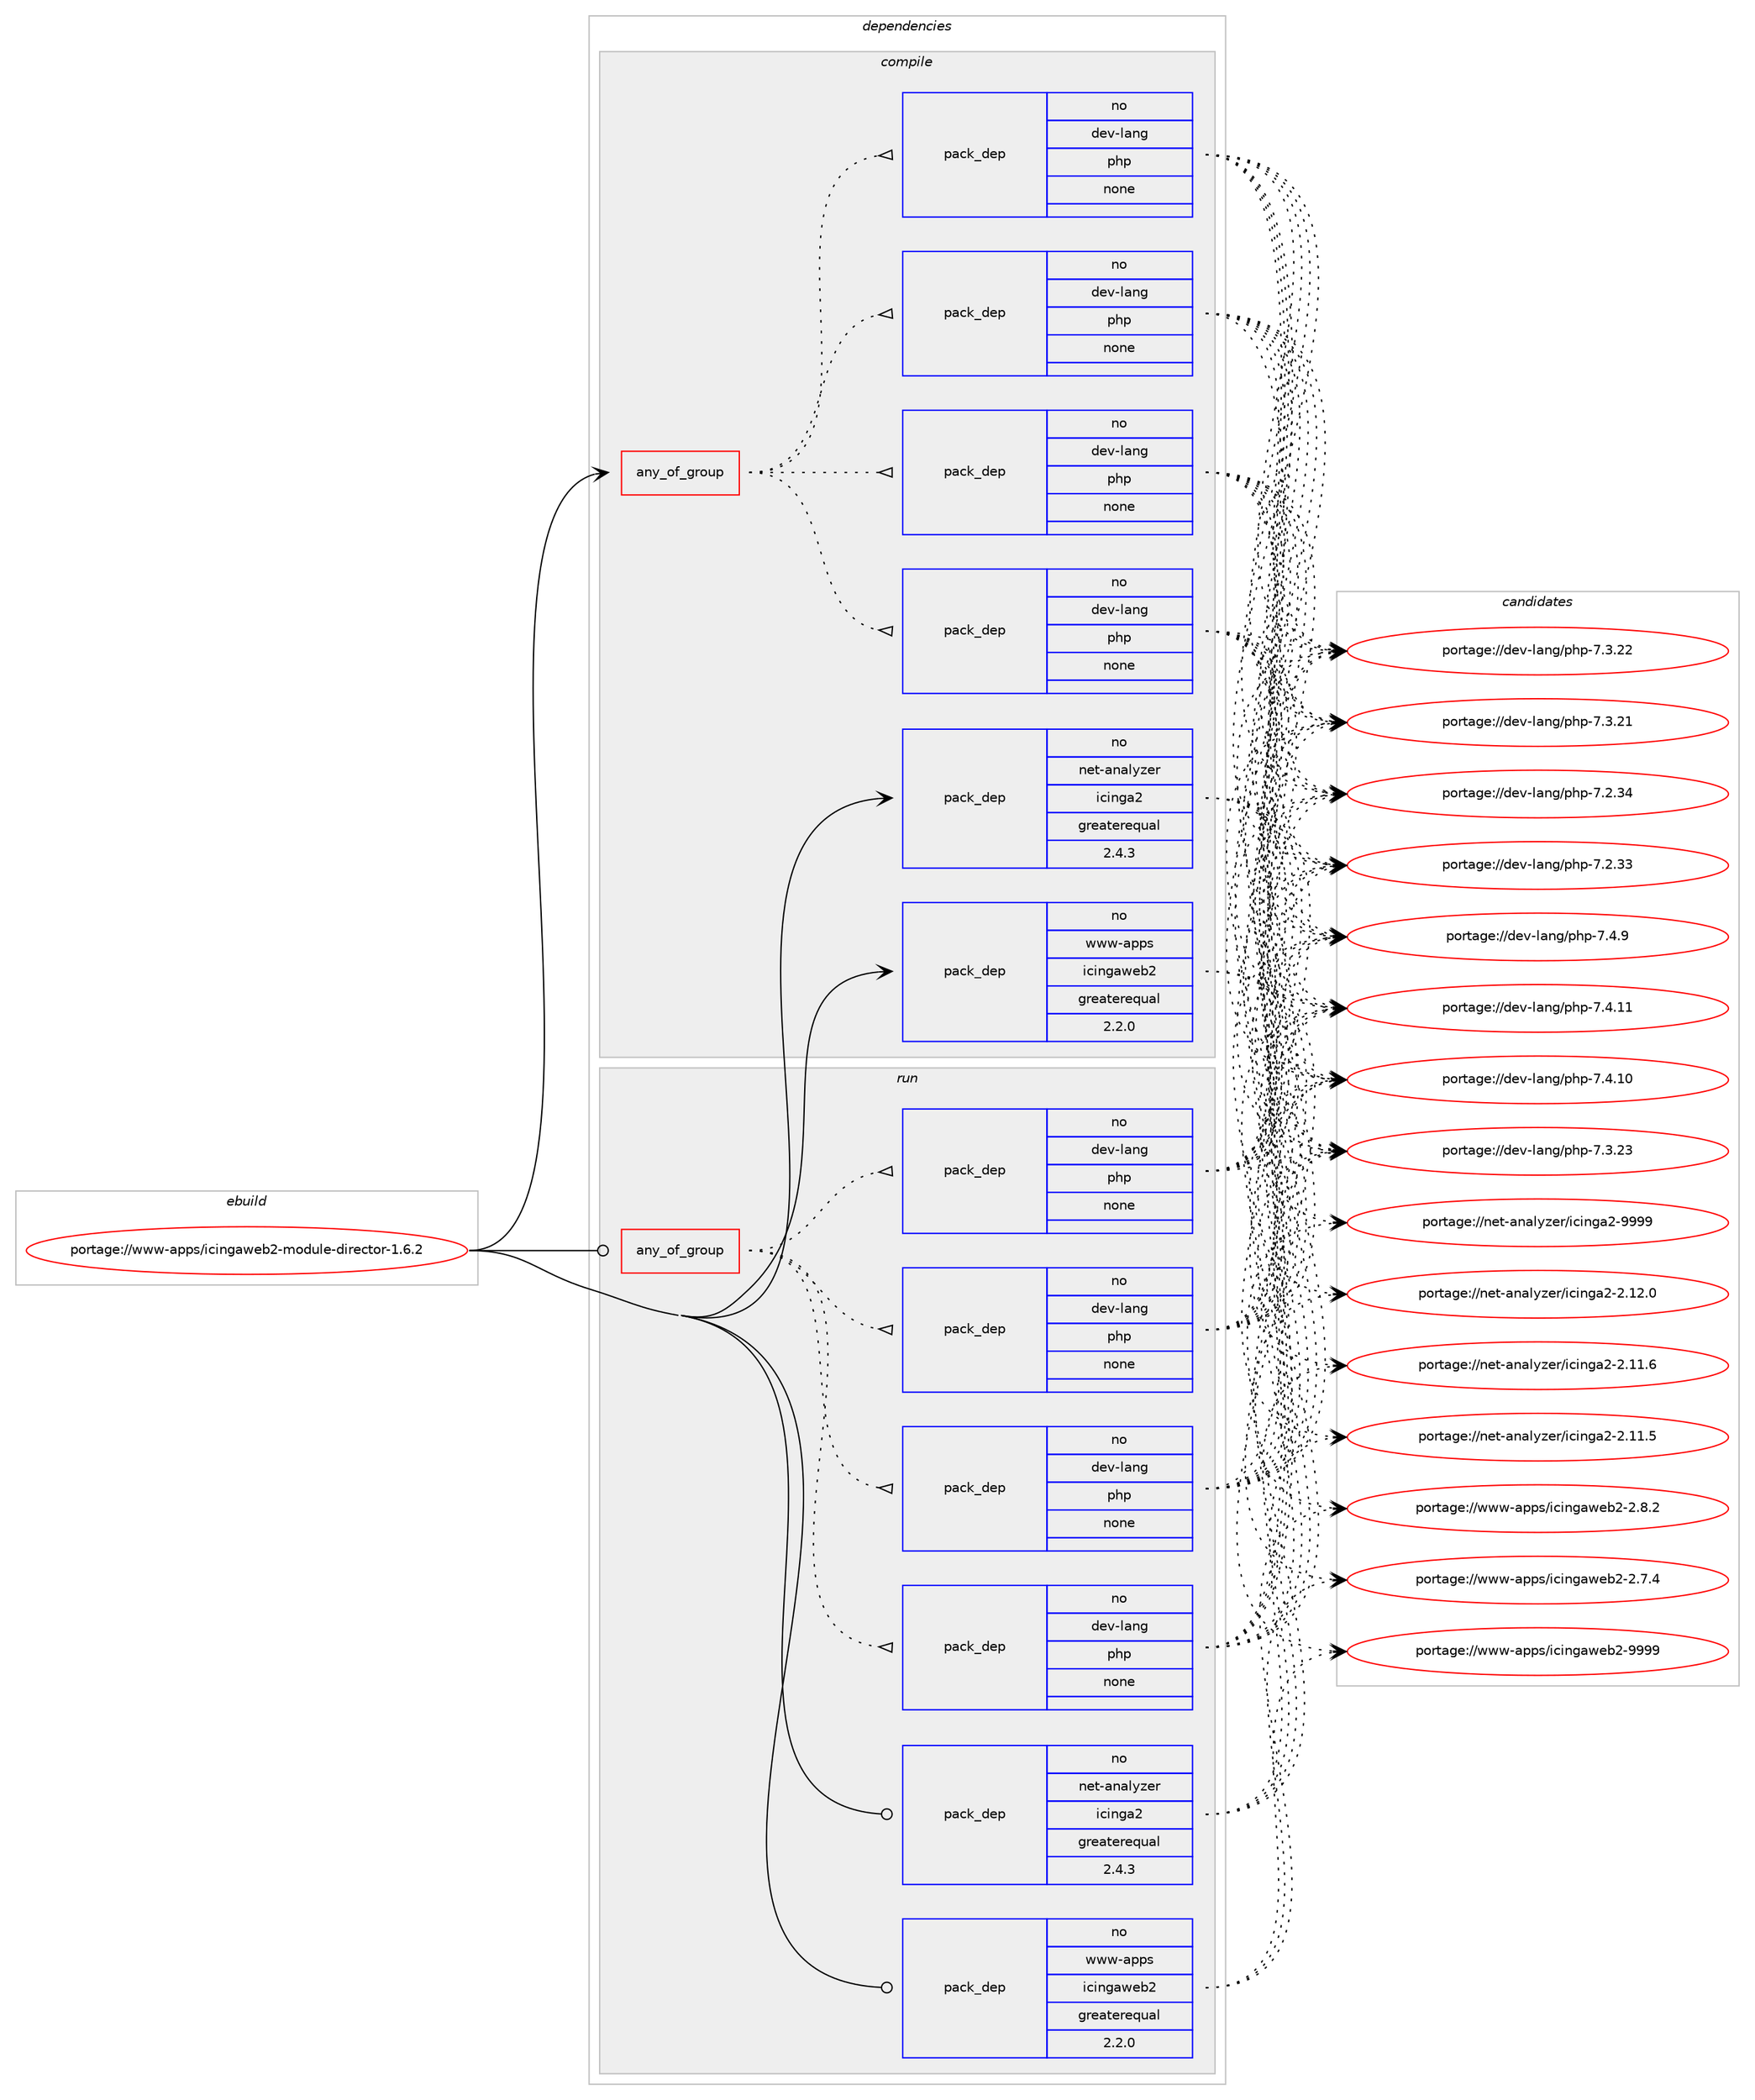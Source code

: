 digraph prolog {

# *************
# Graph options
# *************

newrank=true;
concentrate=true;
compound=true;
graph [rankdir=LR,fontname=Helvetica,fontsize=10,ranksep=1.5];#, ranksep=2.5, nodesep=0.2];
edge  [arrowhead=vee];
node  [fontname=Helvetica,fontsize=10];

# **********
# The ebuild
# **********

subgraph cluster_leftcol {
color=gray;
rank=same;
label=<<i>ebuild</i>>;
id [label="portage://www-apps/icingaweb2-module-director-1.6.2", color=red, width=4, href="../www-apps/icingaweb2-module-director-1.6.2.svg"];
}

# ****************
# The dependencies
# ****************

subgraph cluster_midcol {
color=gray;
label=<<i>dependencies</i>>;
subgraph cluster_compile {
fillcolor="#eeeeee";
style=filled;
label=<<i>compile</i>>;
subgraph any11 {
dependency1341 [label=<<TABLE BORDER="0" CELLBORDER="1" CELLSPACING="0" CELLPADDING="4"><TR><TD CELLPADDING="10">any_of_group</TD></TR></TABLE>>, shape=none, color=red];subgraph pack1234 {
dependency1342 [label=<<TABLE BORDER="0" CELLBORDER="1" CELLSPACING="0" CELLPADDING="4" WIDTH="220"><TR><TD ROWSPAN="6" CELLPADDING="30">pack_dep</TD></TR><TR><TD WIDTH="110">no</TD></TR><TR><TD>dev-lang</TD></TR><TR><TD>php</TD></TR><TR><TD>none</TD></TR><TR><TD></TD></TR></TABLE>>, shape=none, color=blue];
}
dependency1341:e -> dependency1342:w [weight=20,style="dotted",arrowhead="oinv"];
subgraph pack1235 {
dependency1343 [label=<<TABLE BORDER="0" CELLBORDER="1" CELLSPACING="0" CELLPADDING="4" WIDTH="220"><TR><TD ROWSPAN="6" CELLPADDING="30">pack_dep</TD></TR><TR><TD WIDTH="110">no</TD></TR><TR><TD>dev-lang</TD></TR><TR><TD>php</TD></TR><TR><TD>none</TD></TR><TR><TD></TD></TR></TABLE>>, shape=none, color=blue];
}
dependency1341:e -> dependency1343:w [weight=20,style="dotted",arrowhead="oinv"];
subgraph pack1236 {
dependency1344 [label=<<TABLE BORDER="0" CELLBORDER="1" CELLSPACING="0" CELLPADDING="4" WIDTH="220"><TR><TD ROWSPAN="6" CELLPADDING="30">pack_dep</TD></TR><TR><TD WIDTH="110">no</TD></TR><TR><TD>dev-lang</TD></TR><TR><TD>php</TD></TR><TR><TD>none</TD></TR><TR><TD></TD></TR></TABLE>>, shape=none, color=blue];
}
dependency1341:e -> dependency1344:w [weight=20,style="dotted",arrowhead="oinv"];
subgraph pack1237 {
dependency1345 [label=<<TABLE BORDER="0" CELLBORDER="1" CELLSPACING="0" CELLPADDING="4" WIDTH="220"><TR><TD ROWSPAN="6" CELLPADDING="30">pack_dep</TD></TR><TR><TD WIDTH="110">no</TD></TR><TR><TD>dev-lang</TD></TR><TR><TD>php</TD></TR><TR><TD>none</TD></TR><TR><TD></TD></TR></TABLE>>, shape=none, color=blue];
}
dependency1341:e -> dependency1345:w [weight=20,style="dotted",arrowhead="oinv"];
}
id:e -> dependency1341:w [weight=20,style="solid",arrowhead="vee"];
subgraph pack1238 {
dependency1346 [label=<<TABLE BORDER="0" CELLBORDER="1" CELLSPACING="0" CELLPADDING="4" WIDTH="220"><TR><TD ROWSPAN="6" CELLPADDING="30">pack_dep</TD></TR><TR><TD WIDTH="110">no</TD></TR><TR><TD>net-analyzer</TD></TR><TR><TD>icinga2</TD></TR><TR><TD>greaterequal</TD></TR><TR><TD>2.4.3</TD></TR></TABLE>>, shape=none, color=blue];
}
id:e -> dependency1346:w [weight=20,style="solid",arrowhead="vee"];
subgraph pack1239 {
dependency1347 [label=<<TABLE BORDER="0" CELLBORDER="1" CELLSPACING="0" CELLPADDING="4" WIDTH="220"><TR><TD ROWSPAN="6" CELLPADDING="30">pack_dep</TD></TR><TR><TD WIDTH="110">no</TD></TR><TR><TD>www-apps</TD></TR><TR><TD>icingaweb2</TD></TR><TR><TD>greaterequal</TD></TR><TR><TD>2.2.0</TD></TR></TABLE>>, shape=none, color=blue];
}
id:e -> dependency1347:w [weight=20,style="solid",arrowhead="vee"];
}
subgraph cluster_compileandrun {
fillcolor="#eeeeee";
style=filled;
label=<<i>compile and run</i>>;
}
subgraph cluster_run {
fillcolor="#eeeeee";
style=filled;
label=<<i>run</i>>;
subgraph any12 {
dependency1348 [label=<<TABLE BORDER="0" CELLBORDER="1" CELLSPACING="0" CELLPADDING="4"><TR><TD CELLPADDING="10">any_of_group</TD></TR></TABLE>>, shape=none, color=red];subgraph pack1240 {
dependency1349 [label=<<TABLE BORDER="0" CELLBORDER="1" CELLSPACING="0" CELLPADDING="4" WIDTH="220"><TR><TD ROWSPAN="6" CELLPADDING="30">pack_dep</TD></TR><TR><TD WIDTH="110">no</TD></TR><TR><TD>dev-lang</TD></TR><TR><TD>php</TD></TR><TR><TD>none</TD></TR><TR><TD></TD></TR></TABLE>>, shape=none, color=blue];
}
dependency1348:e -> dependency1349:w [weight=20,style="dotted",arrowhead="oinv"];
subgraph pack1241 {
dependency1350 [label=<<TABLE BORDER="0" CELLBORDER="1" CELLSPACING="0" CELLPADDING="4" WIDTH="220"><TR><TD ROWSPAN="6" CELLPADDING="30">pack_dep</TD></TR><TR><TD WIDTH="110">no</TD></TR><TR><TD>dev-lang</TD></TR><TR><TD>php</TD></TR><TR><TD>none</TD></TR><TR><TD></TD></TR></TABLE>>, shape=none, color=blue];
}
dependency1348:e -> dependency1350:w [weight=20,style="dotted",arrowhead="oinv"];
subgraph pack1242 {
dependency1351 [label=<<TABLE BORDER="0" CELLBORDER="1" CELLSPACING="0" CELLPADDING="4" WIDTH="220"><TR><TD ROWSPAN="6" CELLPADDING="30">pack_dep</TD></TR><TR><TD WIDTH="110">no</TD></TR><TR><TD>dev-lang</TD></TR><TR><TD>php</TD></TR><TR><TD>none</TD></TR><TR><TD></TD></TR></TABLE>>, shape=none, color=blue];
}
dependency1348:e -> dependency1351:w [weight=20,style="dotted",arrowhead="oinv"];
subgraph pack1243 {
dependency1352 [label=<<TABLE BORDER="0" CELLBORDER="1" CELLSPACING="0" CELLPADDING="4" WIDTH="220"><TR><TD ROWSPAN="6" CELLPADDING="30">pack_dep</TD></TR><TR><TD WIDTH="110">no</TD></TR><TR><TD>dev-lang</TD></TR><TR><TD>php</TD></TR><TR><TD>none</TD></TR><TR><TD></TD></TR></TABLE>>, shape=none, color=blue];
}
dependency1348:e -> dependency1352:w [weight=20,style="dotted",arrowhead="oinv"];
}
id:e -> dependency1348:w [weight=20,style="solid",arrowhead="odot"];
subgraph pack1244 {
dependency1353 [label=<<TABLE BORDER="0" CELLBORDER="1" CELLSPACING="0" CELLPADDING="4" WIDTH="220"><TR><TD ROWSPAN="6" CELLPADDING="30">pack_dep</TD></TR><TR><TD WIDTH="110">no</TD></TR><TR><TD>net-analyzer</TD></TR><TR><TD>icinga2</TD></TR><TR><TD>greaterequal</TD></TR><TR><TD>2.4.3</TD></TR></TABLE>>, shape=none, color=blue];
}
id:e -> dependency1353:w [weight=20,style="solid",arrowhead="odot"];
subgraph pack1245 {
dependency1354 [label=<<TABLE BORDER="0" CELLBORDER="1" CELLSPACING="0" CELLPADDING="4" WIDTH="220"><TR><TD ROWSPAN="6" CELLPADDING="30">pack_dep</TD></TR><TR><TD WIDTH="110">no</TD></TR><TR><TD>www-apps</TD></TR><TR><TD>icingaweb2</TD></TR><TR><TD>greaterequal</TD></TR><TR><TD>2.2.0</TD></TR></TABLE>>, shape=none, color=blue];
}
id:e -> dependency1354:w [weight=20,style="solid",arrowhead="odot"];
}
}

# **************
# The candidates
# **************

subgraph cluster_choices {
rank=same;
color=gray;
label=<<i>candidates</i>>;

subgraph choice1234 {
color=black;
nodesep=1;
choice100101118451089711010347112104112455546524657 [label="portage://dev-lang/php-7.4.9", color=red, width=4,href="../dev-lang/php-7.4.9.svg"];
choice10010111845108971101034711210411245554652464949 [label="portage://dev-lang/php-7.4.11", color=red, width=4,href="../dev-lang/php-7.4.11.svg"];
choice10010111845108971101034711210411245554652464948 [label="portage://dev-lang/php-7.4.10", color=red, width=4,href="../dev-lang/php-7.4.10.svg"];
choice10010111845108971101034711210411245554651465051 [label="portage://dev-lang/php-7.3.23", color=red, width=4,href="../dev-lang/php-7.3.23.svg"];
choice10010111845108971101034711210411245554651465050 [label="portage://dev-lang/php-7.3.22", color=red, width=4,href="../dev-lang/php-7.3.22.svg"];
choice10010111845108971101034711210411245554651465049 [label="portage://dev-lang/php-7.3.21", color=red, width=4,href="../dev-lang/php-7.3.21.svg"];
choice10010111845108971101034711210411245554650465152 [label="portage://dev-lang/php-7.2.34", color=red, width=4,href="../dev-lang/php-7.2.34.svg"];
choice10010111845108971101034711210411245554650465151 [label="portage://dev-lang/php-7.2.33", color=red, width=4,href="../dev-lang/php-7.2.33.svg"];
dependency1342:e -> choice100101118451089711010347112104112455546524657:w [style=dotted,weight="100"];
dependency1342:e -> choice10010111845108971101034711210411245554652464949:w [style=dotted,weight="100"];
dependency1342:e -> choice10010111845108971101034711210411245554652464948:w [style=dotted,weight="100"];
dependency1342:e -> choice10010111845108971101034711210411245554651465051:w [style=dotted,weight="100"];
dependency1342:e -> choice10010111845108971101034711210411245554651465050:w [style=dotted,weight="100"];
dependency1342:e -> choice10010111845108971101034711210411245554651465049:w [style=dotted,weight="100"];
dependency1342:e -> choice10010111845108971101034711210411245554650465152:w [style=dotted,weight="100"];
dependency1342:e -> choice10010111845108971101034711210411245554650465151:w [style=dotted,weight="100"];
}
subgraph choice1235 {
color=black;
nodesep=1;
choice100101118451089711010347112104112455546524657 [label="portage://dev-lang/php-7.4.9", color=red, width=4,href="../dev-lang/php-7.4.9.svg"];
choice10010111845108971101034711210411245554652464949 [label="portage://dev-lang/php-7.4.11", color=red, width=4,href="../dev-lang/php-7.4.11.svg"];
choice10010111845108971101034711210411245554652464948 [label="portage://dev-lang/php-7.4.10", color=red, width=4,href="../dev-lang/php-7.4.10.svg"];
choice10010111845108971101034711210411245554651465051 [label="portage://dev-lang/php-7.3.23", color=red, width=4,href="../dev-lang/php-7.3.23.svg"];
choice10010111845108971101034711210411245554651465050 [label="portage://dev-lang/php-7.3.22", color=red, width=4,href="../dev-lang/php-7.3.22.svg"];
choice10010111845108971101034711210411245554651465049 [label="portage://dev-lang/php-7.3.21", color=red, width=4,href="../dev-lang/php-7.3.21.svg"];
choice10010111845108971101034711210411245554650465152 [label="portage://dev-lang/php-7.2.34", color=red, width=4,href="../dev-lang/php-7.2.34.svg"];
choice10010111845108971101034711210411245554650465151 [label="portage://dev-lang/php-7.2.33", color=red, width=4,href="../dev-lang/php-7.2.33.svg"];
dependency1343:e -> choice100101118451089711010347112104112455546524657:w [style=dotted,weight="100"];
dependency1343:e -> choice10010111845108971101034711210411245554652464949:w [style=dotted,weight="100"];
dependency1343:e -> choice10010111845108971101034711210411245554652464948:w [style=dotted,weight="100"];
dependency1343:e -> choice10010111845108971101034711210411245554651465051:w [style=dotted,weight="100"];
dependency1343:e -> choice10010111845108971101034711210411245554651465050:w [style=dotted,weight="100"];
dependency1343:e -> choice10010111845108971101034711210411245554651465049:w [style=dotted,weight="100"];
dependency1343:e -> choice10010111845108971101034711210411245554650465152:w [style=dotted,weight="100"];
dependency1343:e -> choice10010111845108971101034711210411245554650465151:w [style=dotted,weight="100"];
}
subgraph choice1236 {
color=black;
nodesep=1;
choice100101118451089711010347112104112455546524657 [label="portage://dev-lang/php-7.4.9", color=red, width=4,href="../dev-lang/php-7.4.9.svg"];
choice10010111845108971101034711210411245554652464949 [label="portage://dev-lang/php-7.4.11", color=red, width=4,href="../dev-lang/php-7.4.11.svg"];
choice10010111845108971101034711210411245554652464948 [label="portage://dev-lang/php-7.4.10", color=red, width=4,href="../dev-lang/php-7.4.10.svg"];
choice10010111845108971101034711210411245554651465051 [label="portage://dev-lang/php-7.3.23", color=red, width=4,href="../dev-lang/php-7.3.23.svg"];
choice10010111845108971101034711210411245554651465050 [label="portage://dev-lang/php-7.3.22", color=red, width=4,href="../dev-lang/php-7.3.22.svg"];
choice10010111845108971101034711210411245554651465049 [label="portage://dev-lang/php-7.3.21", color=red, width=4,href="../dev-lang/php-7.3.21.svg"];
choice10010111845108971101034711210411245554650465152 [label="portage://dev-lang/php-7.2.34", color=red, width=4,href="../dev-lang/php-7.2.34.svg"];
choice10010111845108971101034711210411245554650465151 [label="portage://dev-lang/php-7.2.33", color=red, width=4,href="../dev-lang/php-7.2.33.svg"];
dependency1344:e -> choice100101118451089711010347112104112455546524657:w [style=dotted,weight="100"];
dependency1344:e -> choice10010111845108971101034711210411245554652464949:w [style=dotted,weight="100"];
dependency1344:e -> choice10010111845108971101034711210411245554652464948:w [style=dotted,weight="100"];
dependency1344:e -> choice10010111845108971101034711210411245554651465051:w [style=dotted,weight="100"];
dependency1344:e -> choice10010111845108971101034711210411245554651465050:w [style=dotted,weight="100"];
dependency1344:e -> choice10010111845108971101034711210411245554651465049:w [style=dotted,weight="100"];
dependency1344:e -> choice10010111845108971101034711210411245554650465152:w [style=dotted,weight="100"];
dependency1344:e -> choice10010111845108971101034711210411245554650465151:w [style=dotted,weight="100"];
}
subgraph choice1237 {
color=black;
nodesep=1;
choice100101118451089711010347112104112455546524657 [label="portage://dev-lang/php-7.4.9", color=red, width=4,href="../dev-lang/php-7.4.9.svg"];
choice10010111845108971101034711210411245554652464949 [label="portage://dev-lang/php-7.4.11", color=red, width=4,href="../dev-lang/php-7.4.11.svg"];
choice10010111845108971101034711210411245554652464948 [label="portage://dev-lang/php-7.4.10", color=red, width=4,href="../dev-lang/php-7.4.10.svg"];
choice10010111845108971101034711210411245554651465051 [label="portage://dev-lang/php-7.3.23", color=red, width=4,href="../dev-lang/php-7.3.23.svg"];
choice10010111845108971101034711210411245554651465050 [label="portage://dev-lang/php-7.3.22", color=red, width=4,href="../dev-lang/php-7.3.22.svg"];
choice10010111845108971101034711210411245554651465049 [label="portage://dev-lang/php-7.3.21", color=red, width=4,href="../dev-lang/php-7.3.21.svg"];
choice10010111845108971101034711210411245554650465152 [label="portage://dev-lang/php-7.2.34", color=red, width=4,href="../dev-lang/php-7.2.34.svg"];
choice10010111845108971101034711210411245554650465151 [label="portage://dev-lang/php-7.2.33", color=red, width=4,href="../dev-lang/php-7.2.33.svg"];
dependency1345:e -> choice100101118451089711010347112104112455546524657:w [style=dotted,weight="100"];
dependency1345:e -> choice10010111845108971101034711210411245554652464949:w [style=dotted,weight="100"];
dependency1345:e -> choice10010111845108971101034711210411245554652464948:w [style=dotted,weight="100"];
dependency1345:e -> choice10010111845108971101034711210411245554651465051:w [style=dotted,weight="100"];
dependency1345:e -> choice10010111845108971101034711210411245554651465050:w [style=dotted,weight="100"];
dependency1345:e -> choice10010111845108971101034711210411245554651465049:w [style=dotted,weight="100"];
dependency1345:e -> choice10010111845108971101034711210411245554650465152:w [style=dotted,weight="100"];
dependency1345:e -> choice10010111845108971101034711210411245554650465151:w [style=dotted,weight="100"];
}
subgraph choice1238 {
color=black;
nodesep=1;
choice110101116459711097108121122101114471059910511010397504557575757 [label="portage://net-analyzer/icinga2-9999", color=red, width=4,href="../net-analyzer/icinga2-9999.svg"];
choice1101011164597110971081211221011144710599105110103975045504649504648 [label="portage://net-analyzer/icinga2-2.12.0", color=red, width=4,href="../net-analyzer/icinga2-2.12.0.svg"];
choice1101011164597110971081211221011144710599105110103975045504649494654 [label="portage://net-analyzer/icinga2-2.11.6", color=red, width=4,href="../net-analyzer/icinga2-2.11.6.svg"];
choice1101011164597110971081211221011144710599105110103975045504649494653 [label="portage://net-analyzer/icinga2-2.11.5", color=red, width=4,href="../net-analyzer/icinga2-2.11.5.svg"];
dependency1346:e -> choice110101116459711097108121122101114471059910511010397504557575757:w [style=dotted,weight="100"];
dependency1346:e -> choice1101011164597110971081211221011144710599105110103975045504649504648:w [style=dotted,weight="100"];
dependency1346:e -> choice1101011164597110971081211221011144710599105110103975045504649494654:w [style=dotted,weight="100"];
dependency1346:e -> choice1101011164597110971081211221011144710599105110103975045504649494653:w [style=dotted,weight="100"];
}
subgraph choice1239 {
color=black;
nodesep=1;
choice119119119459711211211547105991051101039711910198504557575757 [label="portage://www-apps/icingaweb2-9999", color=red, width=4,href="../www-apps/icingaweb2-9999.svg"];
choice11911911945971121121154710599105110103971191019850455046564650 [label="portage://www-apps/icingaweb2-2.8.2", color=red, width=4,href="../www-apps/icingaweb2-2.8.2.svg"];
choice11911911945971121121154710599105110103971191019850455046554652 [label="portage://www-apps/icingaweb2-2.7.4", color=red, width=4,href="../www-apps/icingaweb2-2.7.4.svg"];
dependency1347:e -> choice119119119459711211211547105991051101039711910198504557575757:w [style=dotted,weight="100"];
dependency1347:e -> choice11911911945971121121154710599105110103971191019850455046564650:w [style=dotted,weight="100"];
dependency1347:e -> choice11911911945971121121154710599105110103971191019850455046554652:w [style=dotted,weight="100"];
}
subgraph choice1240 {
color=black;
nodesep=1;
choice100101118451089711010347112104112455546524657 [label="portage://dev-lang/php-7.4.9", color=red, width=4,href="../dev-lang/php-7.4.9.svg"];
choice10010111845108971101034711210411245554652464949 [label="portage://dev-lang/php-7.4.11", color=red, width=4,href="../dev-lang/php-7.4.11.svg"];
choice10010111845108971101034711210411245554652464948 [label="portage://dev-lang/php-7.4.10", color=red, width=4,href="../dev-lang/php-7.4.10.svg"];
choice10010111845108971101034711210411245554651465051 [label="portage://dev-lang/php-7.3.23", color=red, width=4,href="../dev-lang/php-7.3.23.svg"];
choice10010111845108971101034711210411245554651465050 [label="portage://dev-lang/php-7.3.22", color=red, width=4,href="../dev-lang/php-7.3.22.svg"];
choice10010111845108971101034711210411245554651465049 [label="portage://dev-lang/php-7.3.21", color=red, width=4,href="../dev-lang/php-7.3.21.svg"];
choice10010111845108971101034711210411245554650465152 [label="portage://dev-lang/php-7.2.34", color=red, width=4,href="../dev-lang/php-7.2.34.svg"];
choice10010111845108971101034711210411245554650465151 [label="portage://dev-lang/php-7.2.33", color=red, width=4,href="../dev-lang/php-7.2.33.svg"];
dependency1349:e -> choice100101118451089711010347112104112455546524657:w [style=dotted,weight="100"];
dependency1349:e -> choice10010111845108971101034711210411245554652464949:w [style=dotted,weight="100"];
dependency1349:e -> choice10010111845108971101034711210411245554652464948:w [style=dotted,weight="100"];
dependency1349:e -> choice10010111845108971101034711210411245554651465051:w [style=dotted,weight="100"];
dependency1349:e -> choice10010111845108971101034711210411245554651465050:w [style=dotted,weight="100"];
dependency1349:e -> choice10010111845108971101034711210411245554651465049:w [style=dotted,weight="100"];
dependency1349:e -> choice10010111845108971101034711210411245554650465152:w [style=dotted,weight="100"];
dependency1349:e -> choice10010111845108971101034711210411245554650465151:w [style=dotted,weight="100"];
}
subgraph choice1241 {
color=black;
nodesep=1;
choice100101118451089711010347112104112455546524657 [label="portage://dev-lang/php-7.4.9", color=red, width=4,href="../dev-lang/php-7.4.9.svg"];
choice10010111845108971101034711210411245554652464949 [label="portage://dev-lang/php-7.4.11", color=red, width=4,href="../dev-lang/php-7.4.11.svg"];
choice10010111845108971101034711210411245554652464948 [label="portage://dev-lang/php-7.4.10", color=red, width=4,href="../dev-lang/php-7.4.10.svg"];
choice10010111845108971101034711210411245554651465051 [label="portage://dev-lang/php-7.3.23", color=red, width=4,href="../dev-lang/php-7.3.23.svg"];
choice10010111845108971101034711210411245554651465050 [label="portage://dev-lang/php-7.3.22", color=red, width=4,href="../dev-lang/php-7.3.22.svg"];
choice10010111845108971101034711210411245554651465049 [label="portage://dev-lang/php-7.3.21", color=red, width=4,href="../dev-lang/php-7.3.21.svg"];
choice10010111845108971101034711210411245554650465152 [label="portage://dev-lang/php-7.2.34", color=red, width=4,href="../dev-lang/php-7.2.34.svg"];
choice10010111845108971101034711210411245554650465151 [label="portage://dev-lang/php-7.2.33", color=red, width=4,href="../dev-lang/php-7.2.33.svg"];
dependency1350:e -> choice100101118451089711010347112104112455546524657:w [style=dotted,weight="100"];
dependency1350:e -> choice10010111845108971101034711210411245554652464949:w [style=dotted,weight="100"];
dependency1350:e -> choice10010111845108971101034711210411245554652464948:w [style=dotted,weight="100"];
dependency1350:e -> choice10010111845108971101034711210411245554651465051:w [style=dotted,weight="100"];
dependency1350:e -> choice10010111845108971101034711210411245554651465050:w [style=dotted,weight="100"];
dependency1350:e -> choice10010111845108971101034711210411245554651465049:w [style=dotted,weight="100"];
dependency1350:e -> choice10010111845108971101034711210411245554650465152:w [style=dotted,weight="100"];
dependency1350:e -> choice10010111845108971101034711210411245554650465151:w [style=dotted,weight="100"];
}
subgraph choice1242 {
color=black;
nodesep=1;
choice100101118451089711010347112104112455546524657 [label="portage://dev-lang/php-7.4.9", color=red, width=4,href="../dev-lang/php-7.4.9.svg"];
choice10010111845108971101034711210411245554652464949 [label="portage://dev-lang/php-7.4.11", color=red, width=4,href="../dev-lang/php-7.4.11.svg"];
choice10010111845108971101034711210411245554652464948 [label="portage://dev-lang/php-7.4.10", color=red, width=4,href="../dev-lang/php-7.4.10.svg"];
choice10010111845108971101034711210411245554651465051 [label="portage://dev-lang/php-7.3.23", color=red, width=4,href="../dev-lang/php-7.3.23.svg"];
choice10010111845108971101034711210411245554651465050 [label="portage://dev-lang/php-7.3.22", color=red, width=4,href="../dev-lang/php-7.3.22.svg"];
choice10010111845108971101034711210411245554651465049 [label="portage://dev-lang/php-7.3.21", color=red, width=4,href="../dev-lang/php-7.3.21.svg"];
choice10010111845108971101034711210411245554650465152 [label="portage://dev-lang/php-7.2.34", color=red, width=4,href="../dev-lang/php-7.2.34.svg"];
choice10010111845108971101034711210411245554650465151 [label="portage://dev-lang/php-7.2.33", color=red, width=4,href="../dev-lang/php-7.2.33.svg"];
dependency1351:e -> choice100101118451089711010347112104112455546524657:w [style=dotted,weight="100"];
dependency1351:e -> choice10010111845108971101034711210411245554652464949:w [style=dotted,weight="100"];
dependency1351:e -> choice10010111845108971101034711210411245554652464948:w [style=dotted,weight="100"];
dependency1351:e -> choice10010111845108971101034711210411245554651465051:w [style=dotted,weight="100"];
dependency1351:e -> choice10010111845108971101034711210411245554651465050:w [style=dotted,weight="100"];
dependency1351:e -> choice10010111845108971101034711210411245554651465049:w [style=dotted,weight="100"];
dependency1351:e -> choice10010111845108971101034711210411245554650465152:w [style=dotted,weight="100"];
dependency1351:e -> choice10010111845108971101034711210411245554650465151:w [style=dotted,weight="100"];
}
subgraph choice1243 {
color=black;
nodesep=1;
choice100101118451089711010347112104112455546524657 [label="portage://dev-lang/php-7.4.9", color=red, width=4,href="../dev-lang/php-7.4.9.svg"];
choice10010111845108971101034711210411245554652464949 [label="portage://dev-lang/php-7.4.11", color=red, width=4,href="../dev-lang/php-7.4.11.svg"];
choice10010111845108971101034711210411245554652464948 [label="portage://dev-lang/php-7.4.10", color=red, width=4,href="../dev-lang/php-7.4.10.svg"];
choice10010111845108971101034711210411245554651465051 [label="portage://dev-lang/php-7.3.23", color=red, width=4,href="../dev-lang/php-7.3.23.svg"];
choice10010111845108971101034711210411245554651465050 [label="portage://dev-lang/php-7.3.22", color=red, width=4,href="../dev-lang/php-7.3.22.svg"];
choice10010111845108971101034711210411245554651465049 [label="portage://dev-lang/php-7.3.21", color=red, width=4,href="../dev-lang/php-7.3.21.svg"];
choice10010111845108971101034711210411245554650465152 [label="portage://dev-lang/php-7.2.34", color=red, width=4,href="../dev-lang/php-7.2.34.svg"];
choice10010111845108971101034711210411245554650465151 [label="portage://dev-lang/php-7.2.33", color=red, width=4,href="../dev-lang/php-7.2.33.svg"];
dependency1352:e -> choice100101118451089711010347112104112455546524657:w [style=dotted,weight="100"];
dependency1352:e -> choice10010111845108971101034711210411245554652464949:w [style=dotted,weight="100"];
dependency1352:e -> choice10010111845108971101034711210411245554652464948:w [style=dotted,weight="100"];
dependency1352:e -> choice10010111845108971101034711210411245554651465051:w [style=dotted,weight="100"];
dependency1352:e -> choice10010111845108971101034711210411245554651465050:w [style=dotted,weight="100"];
dependency1352:e -> choice10010111845108971101034711210411245554651465049:w [style=dotted,weight="100"];
dependency1352:e -> choice10010111845108971101034711210411245554650465152:w [style=dotted,weight="100"];
dependency1352:e -> choice10010111845108971101034711210411245554650465151:w [style=dotted,weight="100"];
}
subgraph choice1244 {
color=black;
nodesep=1;
choice110101116459711097108121122101114471059910511010397504557575757 [label="portage://net-analyzer/icinga2-9999", color=red, width=4,href="../net-analyzer/icinga2-9999.svg"];
choice1101011164597110971081211221011144710599105110103975045504649504648 [label="portage://net-analyzer/icinga2-2.12.0", color=red, width=4,href="../net-analyzer/icinga2-2.12.0.svg"];
choice1101011164597110971081211221011144710599105110103975045504649494654 [label="portage://net-analyzer/icinga2-2.11.6", color=red, width=4,href="../net-analyzer/icinga2-2.11.6.svg"];
choice1101011164597110971081211221011144710599105110103975045504649494653 [label="portage://net-analyzer/icinga2-2.11.5", color=red, width=4,href="../net-analyzer/icinga2-2.11.5.svg"];
dependency1353:e -> choice110101116459711097108121122101114471059910511010397504557575757:w [style=dotted,weight="100"];
dependency1353:e -> choice1101011164597110971081211221011144710599105110103975045504649504648:w [style=dotted,weight="100"];
dependency1353:e -> choice1101011164597110971081211221011144710599105110103975045504649494654:w [style=dotted,weight="100"];
dependency1353:e -> choice1101011164597110971081211221011144710599105110103975045504649494653:w [style=dotted,weight="100"];
}
subgraph choice1245 {
color=black;
nodesep=1;
choice119119119459711211211547105991051101039711910198504557575757 [label="portage://www-apps/icingaweb2-9999", color=red, width=4,href="../www-apps/icingaweb2-9999.svg"];
choice11911911945971121121154710599105110103971191019850455046564650 [label="portage://www-apps/icingaweb2-2.8.2", color=red, width=4,href="../www-apps/icingaweb2-2.8.2.svg"];
choice11911911945971121121154710599105110103971191019850455046554652 [label="portage://www-apps/icingaweb2-2.7.4", color=red, width=4,href="../www-apps/icingaweb2-2.7.4.svg"];
dependency1354:e -> choice119119119459711211211547105991051101039711910198504557575757:w [style=dotted,weight="100"];
dependency1354:e -> choice11911911945971121121154710599105110103971191019850455046564650:w [style=dotted,weight="100"];
dependency1354:e -> choice11911911945971121121154710599105110103971191019850455046554652:w [style=dotted,weight="100"];
}
}

}
